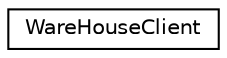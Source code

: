digraph "Graphical Class Hierarchy"
{
  edge [fontname="Helvetica",fontsize="10",labelfontname="Helvetica",labelfontsize="10"];
  node [fontname="Helvetica",fontsize="10",shape=record];
  rankdir="LR";
  Node0 [label="WareHouseClient",height=0.2,width=0.4,color="black", fillcolor="white", style="filled",URL="$classWareHouseClient.html"];
}

